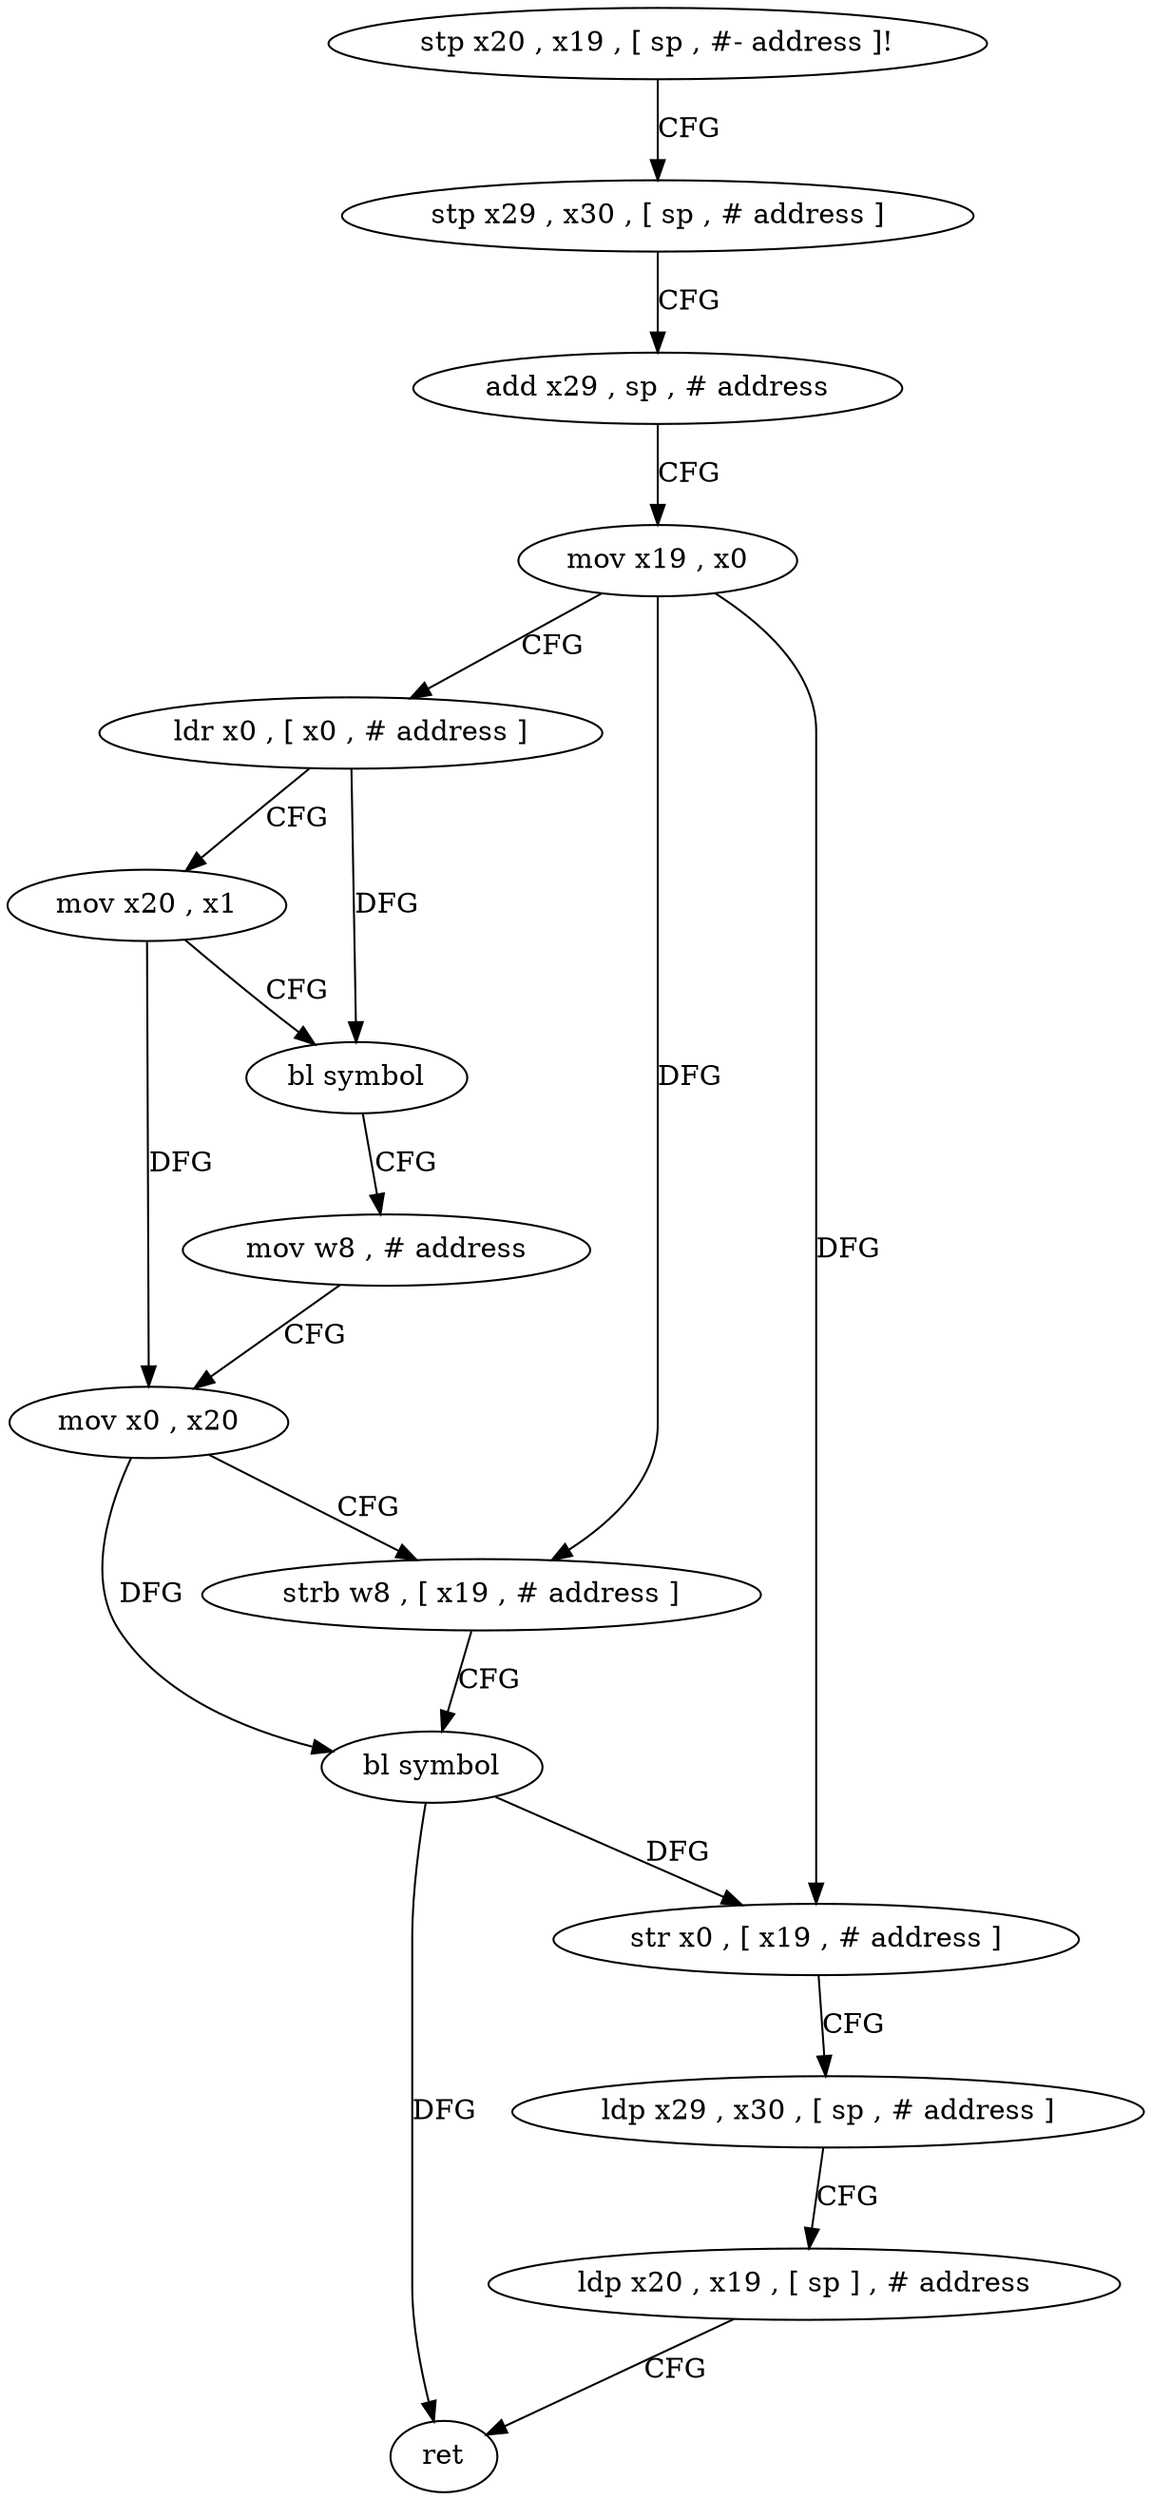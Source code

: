 digraph "func" {
"110512" [label = "stp x20 , x19 , [ sp , #- address ]!" ]
"110516" [label = "stp x29 , x30 , [ sp , # address ]" ]
"110520" [label = "add x29 , sp , # address" ]
"110524" [label = "mov x19 , x0" ]
"110528" [label = "ldr x0 , [ x0 , # address ]" ]
"110532" [label = "mov x20 , x1" ]
"110536" [label = "bl symbol" ]
"110540" [label = "mov w8 , # address" ]
"110544" [label = "mov x0 , x20" ]
"110548" [label = "strb w8 , [ x19 , # address ]" ]
"110552" [label = "bl symbol" ]
"110556" [label = "str x0 , [ x19 , # address ]" ]
"110560" [label = "ldp x29 , x30 , [ sp , # address ]" ]
"110564" [label = "ldp x20 , x19 , [ sp ] , # address" ]
"110568" [label = "ret" ]
"110512" -> "110516" [ label = "CFG" ]
"110516" -> "110520" [ label = "CFG" ]
"110520" -> "110524" [ label = "CFG" ]
"110524" -> "110528" [ label = "CFG" ]
"110524" -> "110548" [ label = "DFG" ]
"110524" -> "110556" [ label = "DFG" ]
"110528" -> "110532" [ label = "CFG" ]
"110528" -> "110536" [ label = "DFG" ]
"110532" -> "110536" [ label = "CFG" ]
"110532" -> "110544" [ label = "DFG" ]
"110536" -> "110540" [ label = "CFG" ]
"110540" -> "110544" [ label = "CFG" ]
"110544" -> "110548" [ label = "CFG" ]
"110544" -> "110552" [ label = "DFG" ]
"110548" -> "110552" [ label = "CFG" ]
"110552" -> "110556" [ label = "DFG" ]
"110552" -> "110568" [ label = "DFG" ]
"110556" -> "110560" [ label = "CFG" ]
"110560" -> "110564" [ label = "CFG" ]
"110564" -> "110568" [ label = "CFG" ]
}
